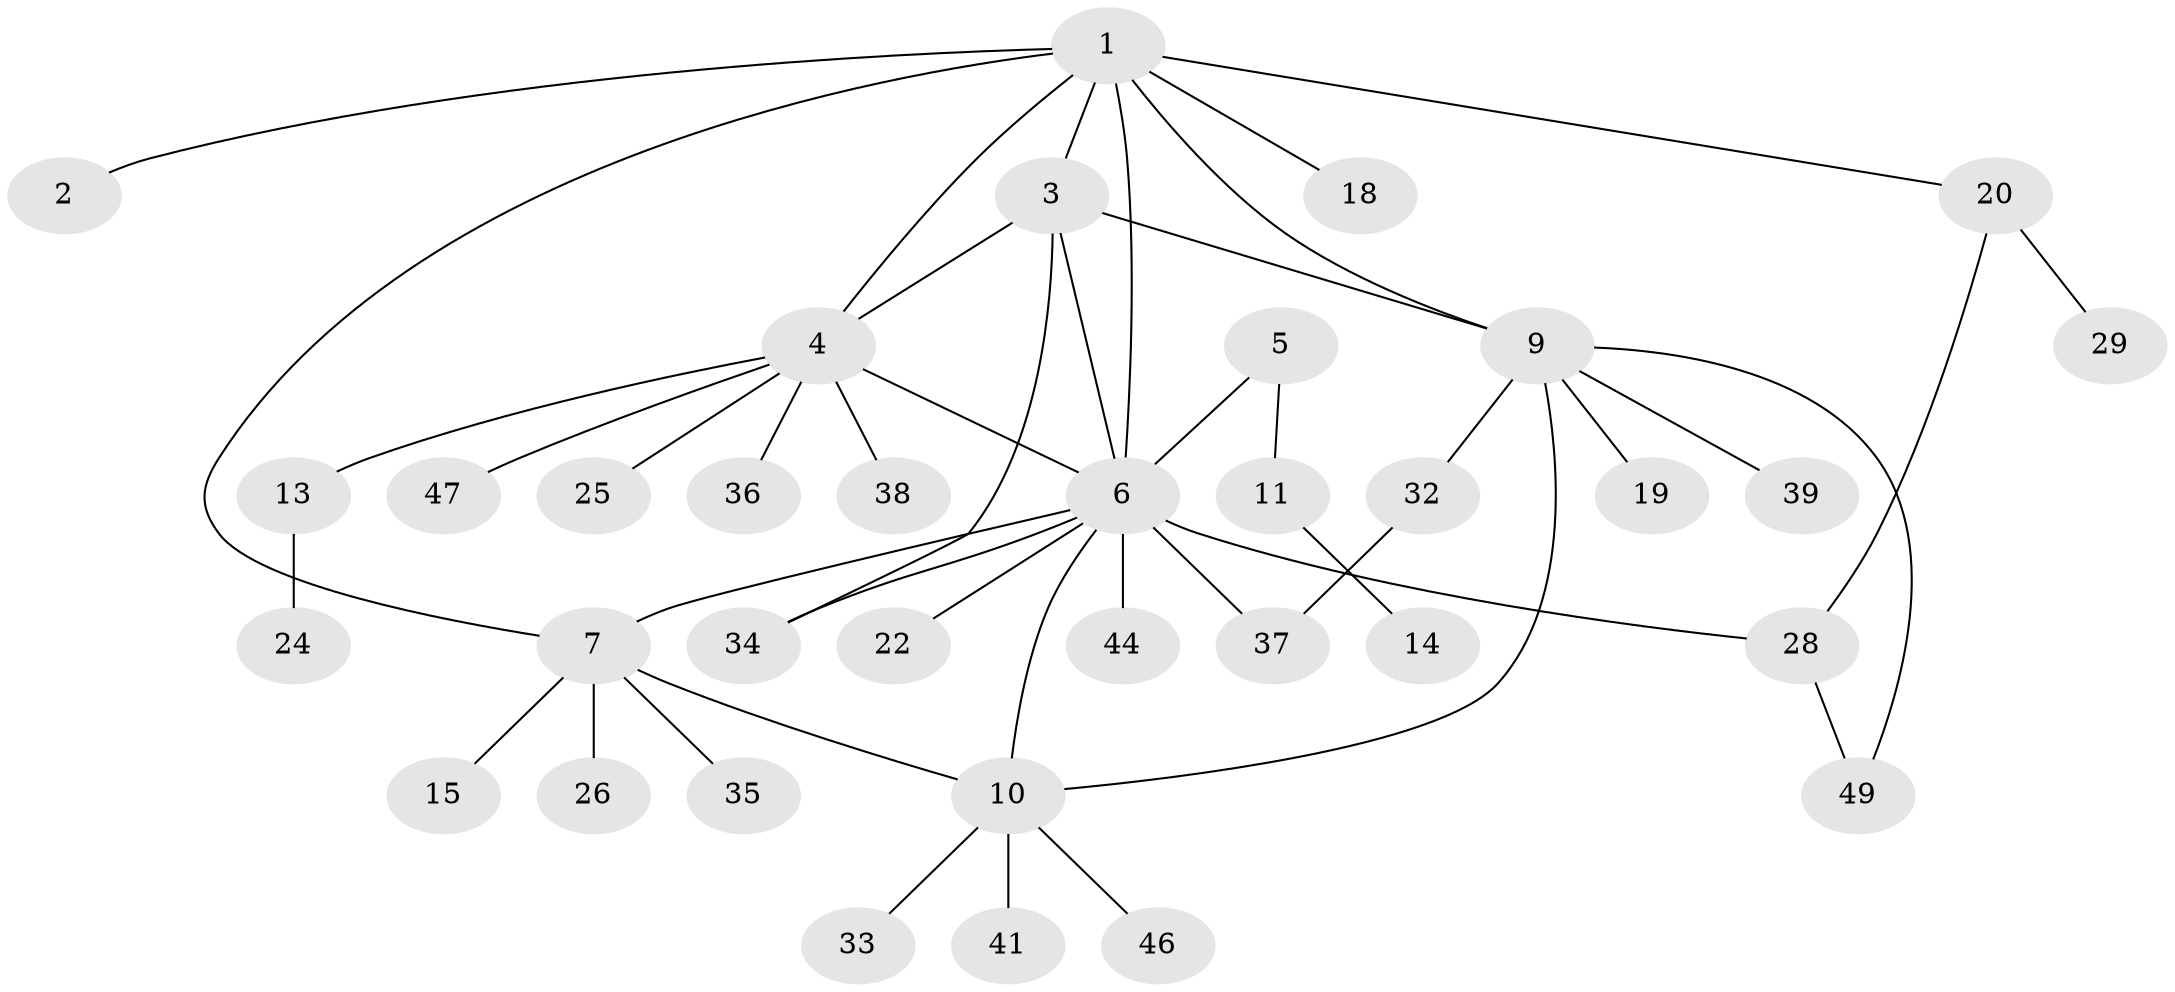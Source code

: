 // Generated by graph-tools (version 1.1) at 2025/24/03/03/25 07:24:14]
// undirected, 35 vertices, 45 edges
graph export_dot {
graph [start="1"]
  node [color=gray90,style=filled];
  1 [super="+8"];
  2 [super="+40"];
  3;
  4 [super="+30"];
  5 [super="+45"];
  6 [super="+27"];
  7 [super="+21"];
  9 [super="+16"];
  10 [super="+12"];
  11 [super="+23"];
  13 [super="+17"];
  14;
  15;
  18;
  19;
  20;
  22;
  24;
  25 [super="+42"];
  26;
  28 [super="+31"];
  29;
  32 [super="+43"];
  33;
  34 [super="+48"];
  35;
  36;
  37;
  38;
  39;
  41;
  44;
  46;
  47;
  49;
  1 -- 2;
  1 -- 3;
  1 -- 6;
  1 -- 9;
  1 -- 18;
  1 -- 20;
  1 -- 4;
  1 -- 7;
  3 -- 4;
  3 -- 9;
  3 -- 34;
  3 -- 6;
  4 -- 6;
  4 -- 13;
  4 -- 25;
  4 -- 36;
  4 -- 38;
  4 -- 47;
  5 -- 6;
  5 -- 11;
  6 -- 7;
  6 -- 10;
  6 -- 22;
  6 -- 28;
  6 -- 34;
  6 -- 37;
  6 -- 44;
  7 -- 10;
  7 -- 15;
  7 -- 26;
  7 -- 35;
  9 -- 10;
  9 -- 19;
  9 -- 32;
  9 -- 39;
  9 -- 49;
  10 -- 33;
  10 -- 41;
  10 -- 46;
  11 -- 14;
  13 -- 24;
  20 -- 28;
  20 -- 29;
  28 -- 49;
  32 -- 37;
}
